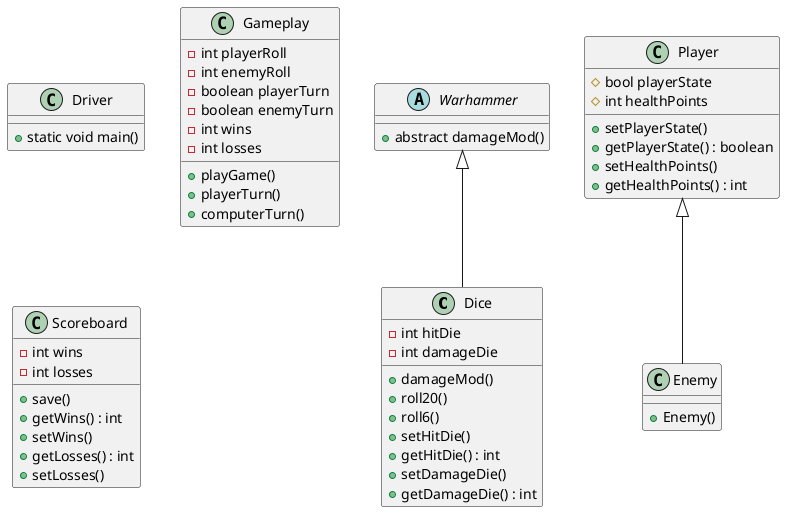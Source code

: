 @startuml

class Dice extends Warhammer{
- int hitDie
- int damageDie
+ damageMod()
+ roll20()
+ roll6()
+ setHitDie()
+ getHitDie() : int
+ setDamageDie()
+ getDamageDie() : int
}

class Driver{
    + static void main()
}

class Enemy extends Player{
    + Enemy()
}

class Gameplay{
    - int playerRoll
    - int enemyRoll
    - boolean playerTurn
    - boolean enemyTurn
    - int wins
    - int losses
    + playGame()
    + playerTurn()
    + computerTurn()
}

class Player{
    # bool playerState
    # int healthPoints
    + setPlayerState()
    + getPlayerState() : boolean
    + setHealthPoints()
    + getHealthPoints() : int
}

class Scoreboard{
- int wins
- int losses
+ save()
+ getWins() : int
+ setWins()
+ getLosses() : int
+ setLosses()

}

abstract class Warhammer{
+ abstract damageMod()
}


@enduml